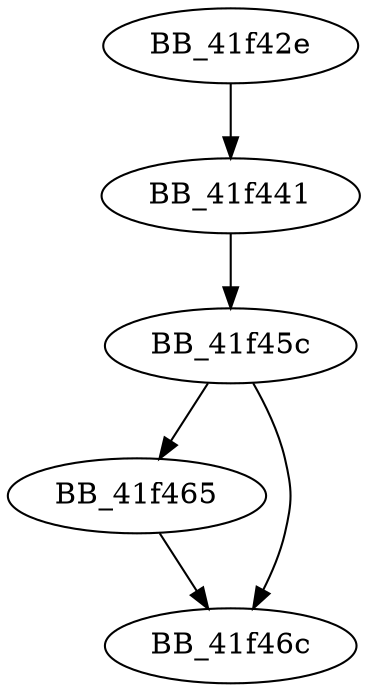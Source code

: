 DiGraph ___crtGetStringTypeA{
BB_41f42e->BB_41f441
BB_41f441->BB_41f45c
BB_41f45c->BB_41f465
BB_41f45c->BB_41f46c
BB_41f465->BB_41f46c
}
